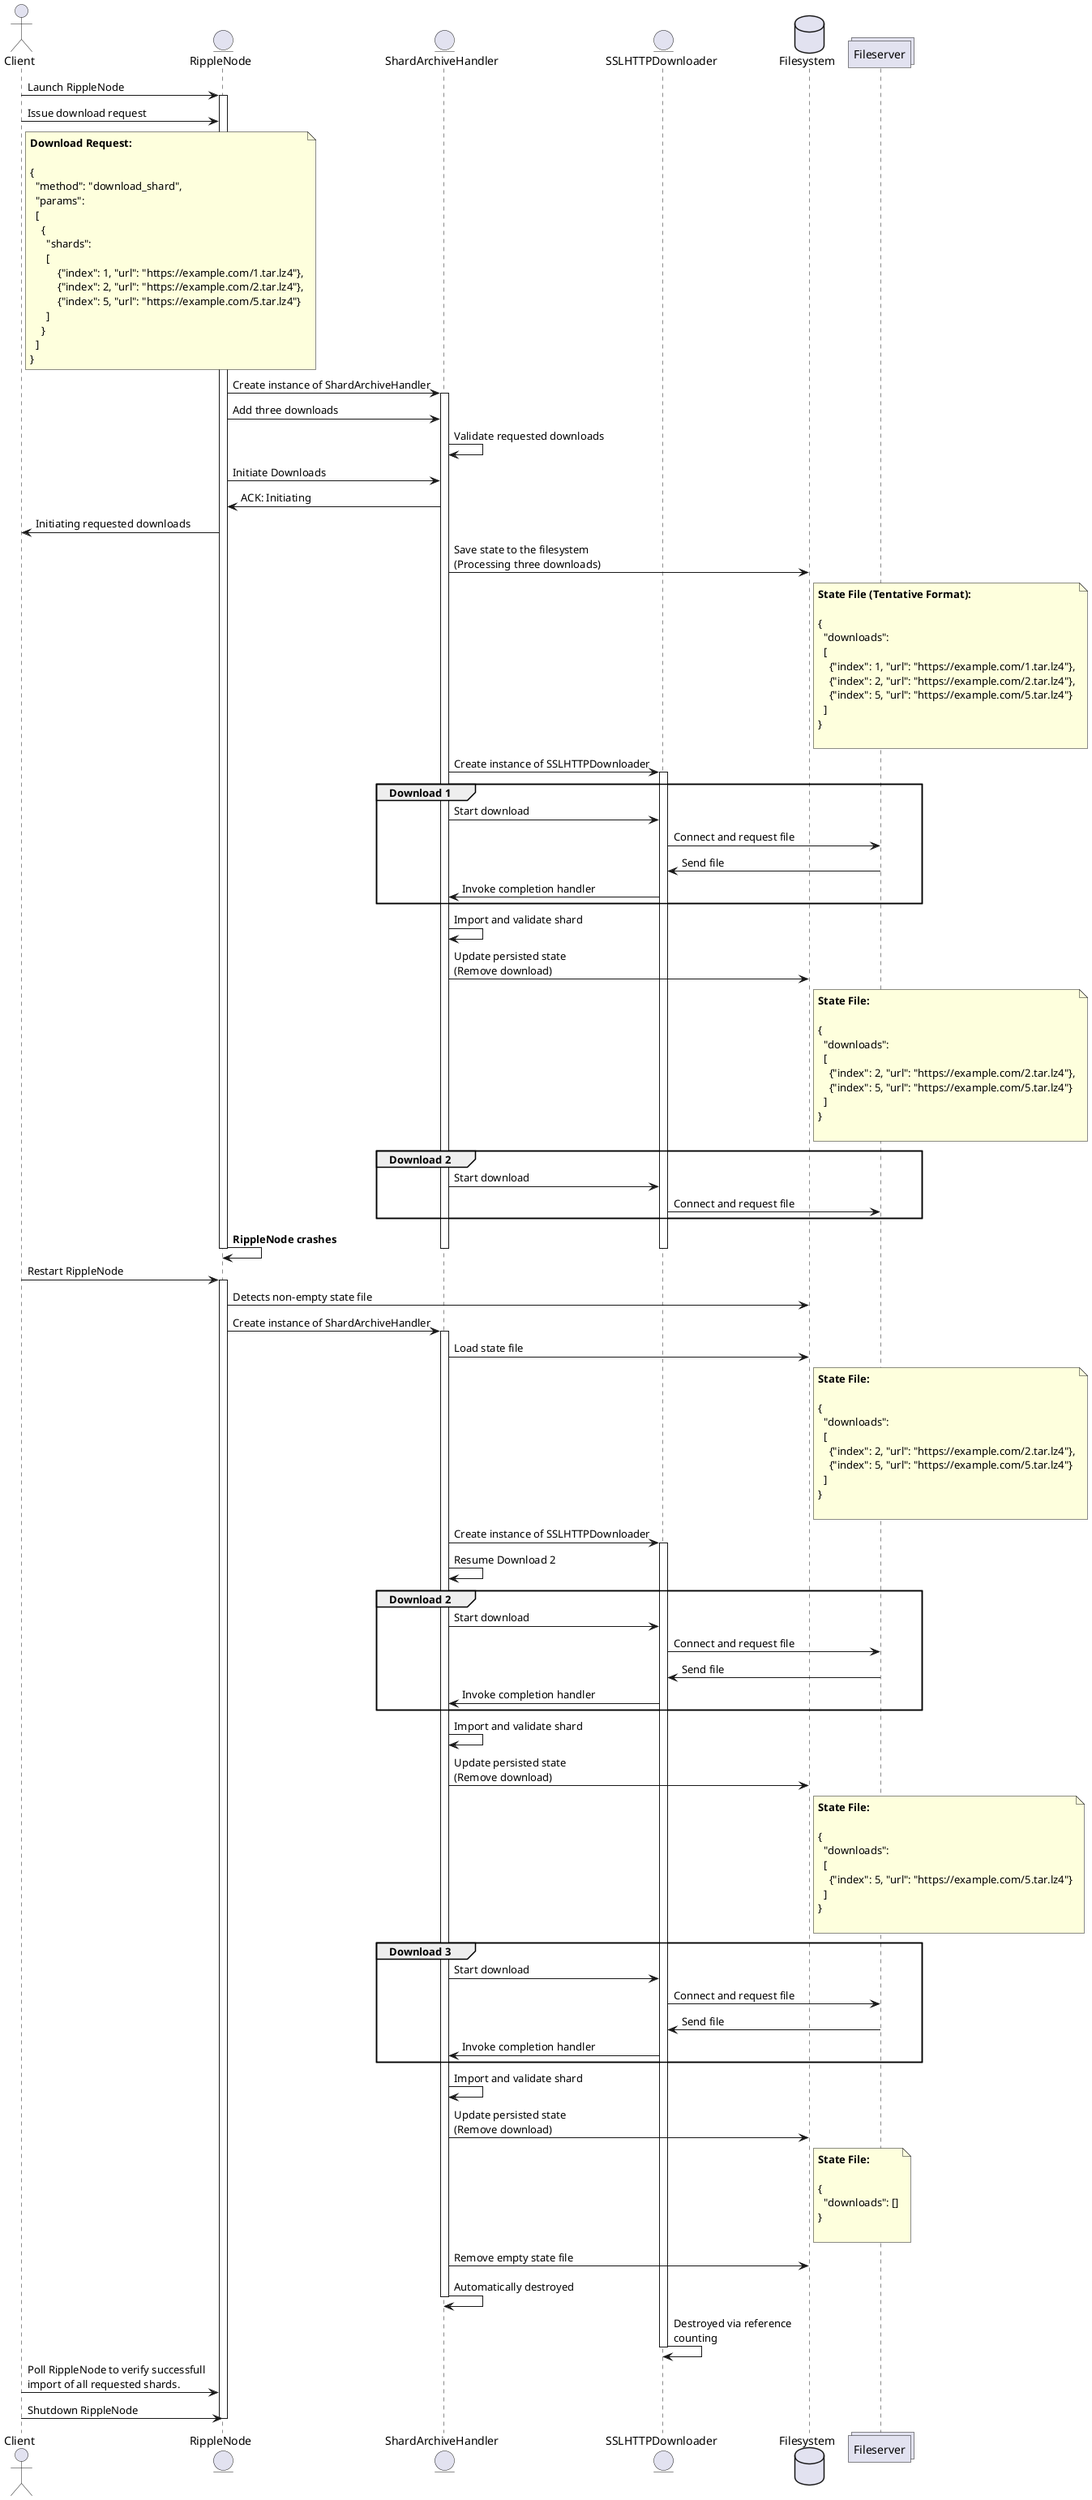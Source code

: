 @startuml

/'
skinparam shadowing false

skinparam sequence {
	ArrowColor #e1e4e8
	ActorBorderColor #e1e4e8
	LifeLineBorderColor #d3d6d9
	LifeLineBackgroundColor #d3d6d9

	ParticipantBorderColor DeepSkyBlue
	ParticipantBackgroundColor DodgerBlue
	ParticipantFontName Impact
	ParticipantFontSize 17
	ParticipantFontColor #A9DCDF

  NoteBackgroundColor #6a737d
	ActorBackgroundColor #f6f8fa
	ActorFontColor #6a737d
	ActorFontSize 17
	ActorFontName Aapex
}

skinparam note {
  BackgroundColor #fafbfc
  BorderColor #e1e4e8
}
'/

actor Client as c
entity RippleNode as rn
entity ShardArchiveHandler as sa
entity SSLHTTPDownloader as d
database Filesystem as fs
collections Fileserver as s

c -> rn: Launch RippleNode
activate rn

c -> rn: Issue download request

note right of c
  **Download Request:**

  {
    "method": "download_shard",
    "params":
    [
      {
        "shards":
        [
            {"index": 1, "url": "https://example.com/1.tar.lz4"},
            {"index": 2, "url": "https://example.com/2.tar.lz4"},
            {"index": 5, "url": "https://example.com/5.tar.lz4"}
        ]
      }
    ]
  }
end note

rn -> sa: Create instance of ShardArchiveHandler
activate sa

rn -> sa: Add three downloads
sa -> sa: Validate requested downloads

rn -> sa: Initiate Downloads
sa -> rn: ACK: Initiating
rn -> c: Initiating requested downloads

sa -> fs: Save state to the filesystem\n(Processing three downloads)

note right of fs
  **State File (Tentative Format):**

  {
    "downloads":
    [
      {"index": 1, "url": "https://example.com/1.tar.lz4"},
      {"index": 2, "url": "https://example.com/2.tar.lz4"},
      {"index": 5, "url": "https://example.com/5.tar.lz4"}
    ]
  }

end note

sa -> d: Create instance of SSLHTTPDownloader
activate d

group Download 1

  sa -> d: Start download

  d -> s: Connect and request file
  s -> d: Send file
  d -> sa: Invoke completion handler

end

sa -> sa: Import and validate shard

sa -> fs: Update persisted state\n(Remove download)

note right of fs
  **State File:**

  {
    "downloads":
    [
      {"index": 2, "url": "https://example.com/2.tar.lz4"},
      {"index": 5, "url": "https://example.com/5.tar.lz4"}
    ]
  }

end note

group Download 2

  sa -> d: Start download

  d -> s: Connect and request file

end

rn -> rn: **RippleNode crashes**

deactivate sa
deactivate rn
deactivate d

c -> rn: Restart RippleNode
activate rn

rn -> fs: Detects non-empty state file

rn -> sa: Create instance of ShardArchiveHandler
activate sa

sa -> fs: Load state file

note right of fs
  **State File:**

  {
    "downloads":
    [
      {"index": 2, "url": "https://example.com/2.tar.lz4"},
      {"index": 5, "url": "https://example.com/5.tar.lz4"}
    ]
  }

end note

sa -> d: Create instance of SSLHTTPDownloader
activate d

sa -> sa: Resume Download 2

group Download 2

  sa -> d: Start download

  d -> s: Connect and request file
  s -> d: Send file
  d -> sa: Invoke completion handler

end

sa -> sa: Import and validate shard

sa -> fs: Update persisted state \n(Remove download)

note right of fs
  **State File:**

  {
    "downloads":
    [
      {"index": 5, "url": "https://example.com/5.tar.lz4"}
    ]
  }

end note

group Download 3

  sa -> d: Start download

  d -> s: Connect and request file
  s -> d: Send file
  d -> sa: Invoke completion handler

end

sa -> sa: Import and validate shard

sa -> fs: Update persisted state \n(Remove download)

note right of fs
  **State File:**

  {
    "downloads": []
  }

end note

sa -> fs: Remove empty state file

sa -> sa: Automatically destroyed
deactivate sa

d -> d: Destroyed via reference\ncounting
deactivate d

c -> rn: Poll RippleNode to verify successfull\nimport of all requested shards.
c -> rn: Shutdown RippleNode

deactivate rn

@enduml
